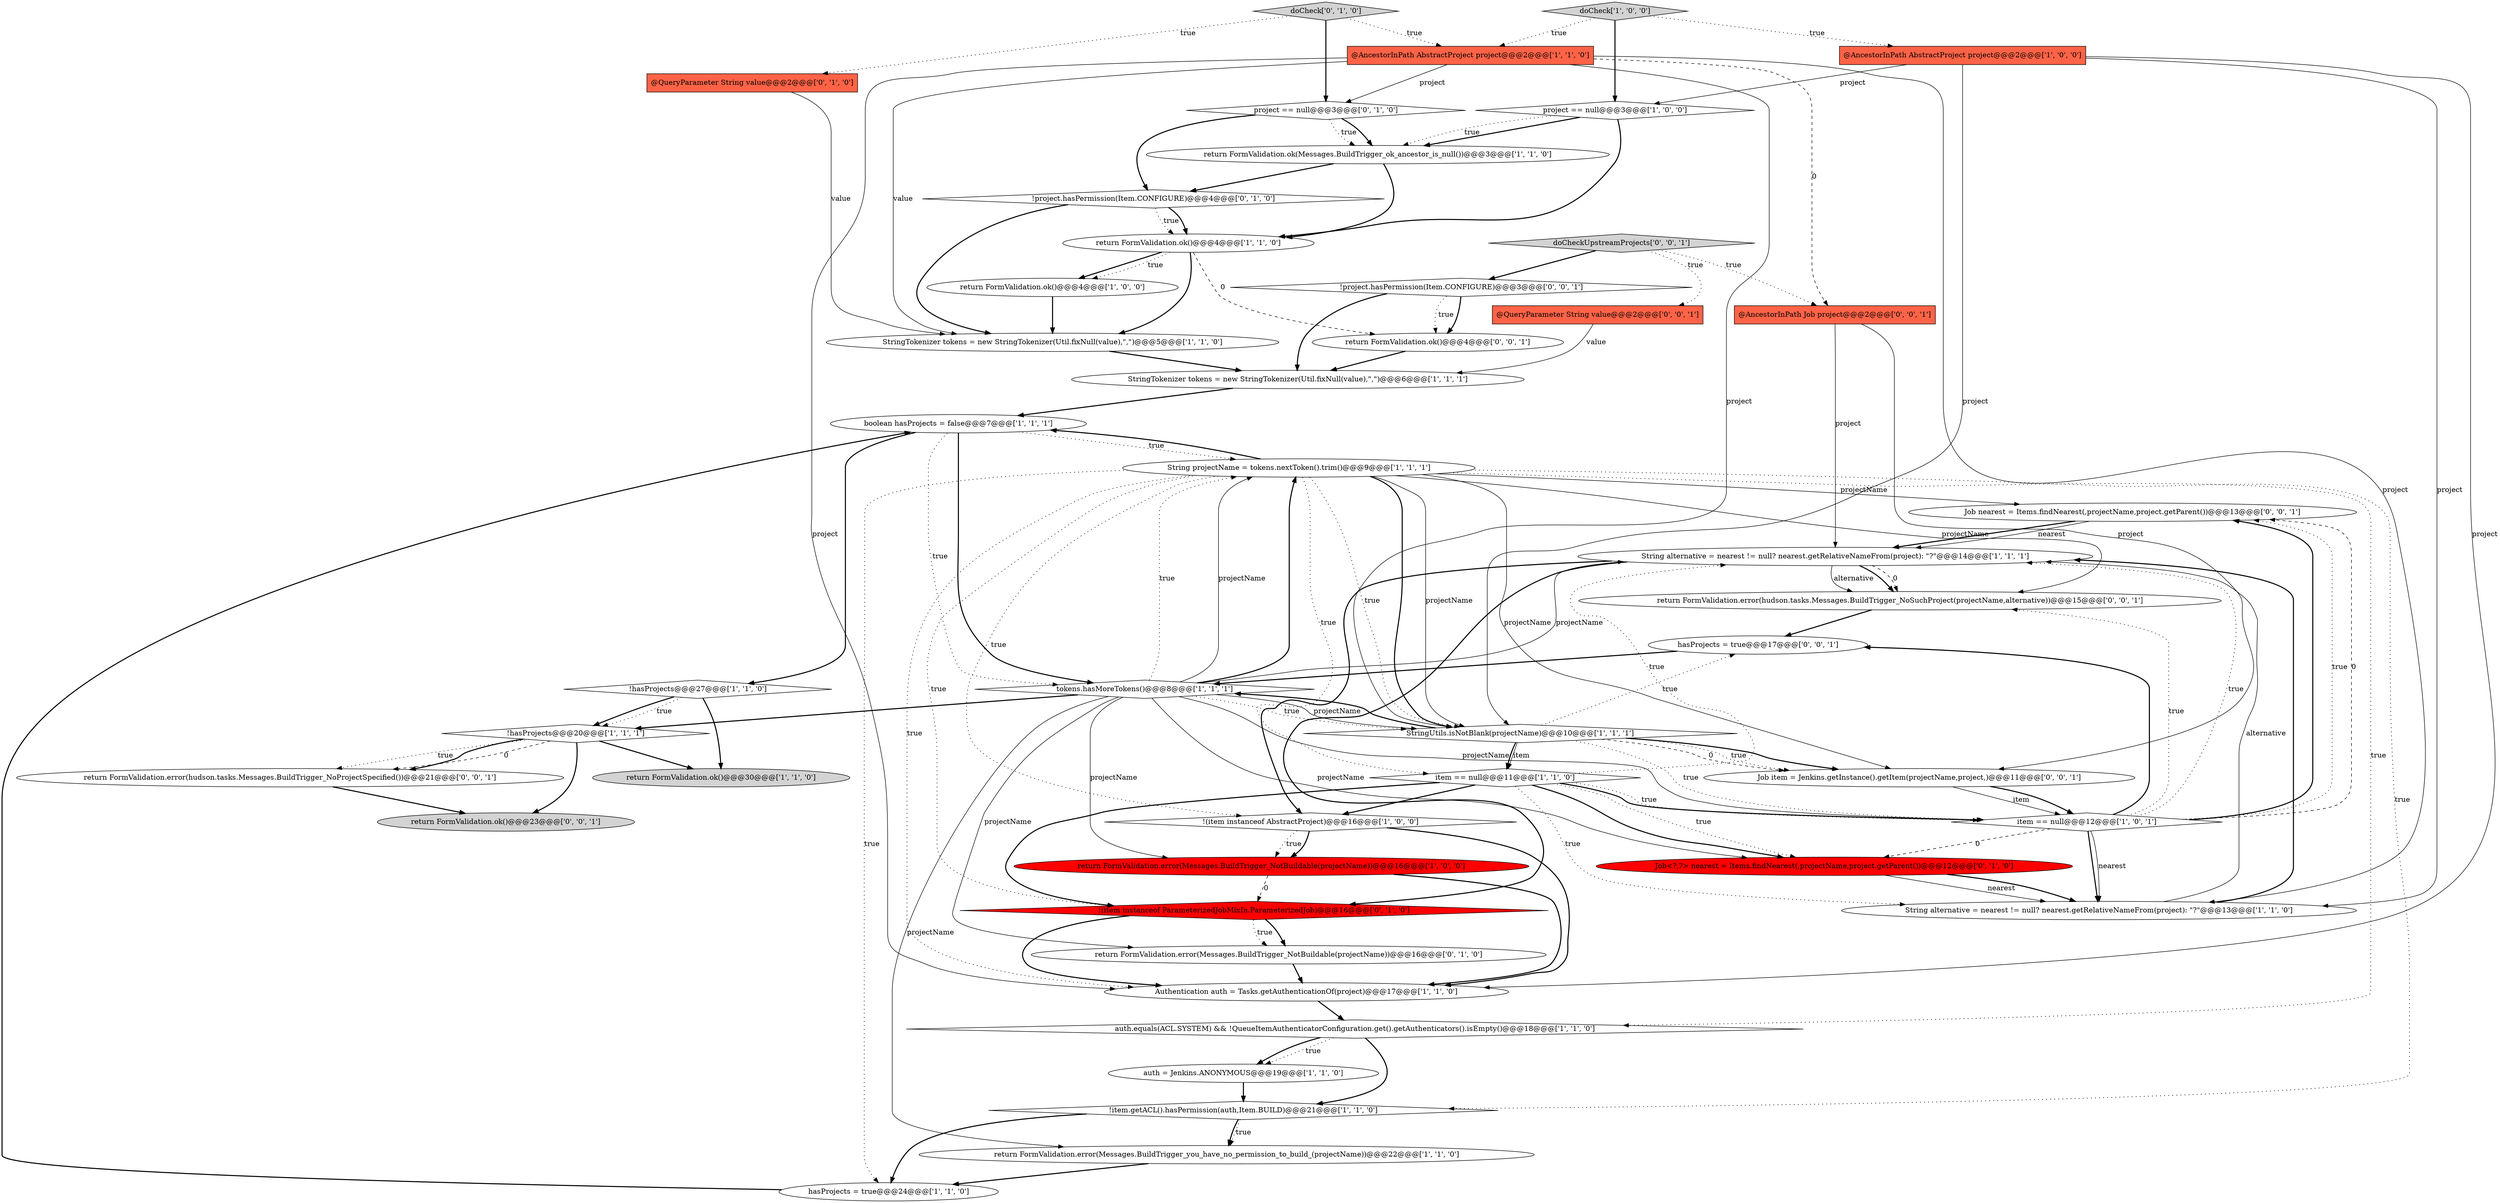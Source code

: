digraph {
3 [style = filled, label = "doCheck['1', '0', '0']", fillcolor = lightgray, shape = diamond image = "AAA0AAABBB1BBB"];
15 [style = filled, label = "!hasProjects@@@27@@@['1', '1', '0']", fillcolor = white, shape = diamond image = "AAA0AAABBB1BBB"];
19 [style = filled, label = "project == null@@@3@@@['1', '0', '0']", fillcolor = white, shape = diamond image = "AAA0AAABBB1BBB"];
32 [style = filled, label = "doCheck['0', '1', '0']", fillcolor = lightgray, shape = diamond image = "AAA0AAABBB2BBB"];
18 [style = filled, label = "@AncestorInPath AbstractProject project@@@2@@@['1', '1', '0']", fillcolor = tomato, shape = box image = "AAA0AAABBB1BBB"];
29 [style = filled, label = "!project.hasPermission(Item.CONFIGURE)@@@4@@@['0', '1', '0']", fillcolor = white, shape = diamond image = "AAA0AAABBB2BBB"];
45 [style = filled, label = "return FormValidation.ok()@@@4@@@['0', '0', '1']", fillcolor = white, shape = ellipse image = "AAA0AAABBB3BBB"];
9 [style = filled, label = "return FormValidation.error(Messages.BuildTrigger_NotBuildable(projectName))@@@16@@@['1', '0', '0']", fillcolor = red, shape = ellipse image = "AAA1AAABBB1BBB"];
34 [style = filled, label = "!(item instanceof ParameterizedJobMixIn.ParameterizedJob)@@@16@@@['0', '1', '0']", fillcolor = red, shape = diamond image = "AAA1AAABBB2BBB"];
17 [style = filled, label = "auth = Jenkins.ANONYMOUS@@@19@@@['1', '1', '0']", fillcolor = white, shape = ellipse image = "AAA0AAABBB1BBB"];
37 [style = filled, label = "hasProjects = true@@@17@@@['0', '0', '1']", fillcolor = white, shape = ellipse image = "AAA0AAABBB3BBB"];
33 [style = filled, label = "return FormValidation.error(Messages.BuildTrigger_NotBuildable(projectName))@@@16@@@['0', '1', '0']", fillcolor = white, shape = ellipse image = "AAA0AAABBB2BBB"];
0 [style = filled, label = "!(item instanceof AbstractProject)@@@16@@@['1', '0', '0']", fillcolor = white, shape = diamond image = "AAA0AAABBB1BBB"];
26 [style = filled, label = "StringTokenizer tokens = new StringTokenizer(Util.fixNull(value),\",\")@@@6@@@['1', '1', '1']", fillcolor = white, shape = ellipse image = "AAA0AAABBB1BBB"];
44 [style = filled, label = "doCheckUpstreamProjects['0', '0', '1']", fillcolor = lightgray, shape = diamond image = "AAA0AAABBB3BBB"];
22 [style = filled, label = "item == null@@@12@@@['1', '0', '1']", fillcolor = white, shape = diamond image = "AAA0AAABBB1BBB"];
4 [style = filled, label = "@AncestorInPath AbstractProject project@@@2@@@['1', '0', '0']", fillcolor = tomato, shape = box image = "AAA0AAABBB1BBB"];
40 [style = filled, label = "return FormValidation.error(hudson.tasks.Messages.BuildTrigger_NoProjectSpecified())@@@21@@@['0', '0', '1']", fillcolor = white, shape = ellipse image = "AAA0AAABBB3BBB"];
41 [style = filled, label = "Job nearest = Items.findNearest(,projectName,project.getParent())@@@13@@@['0', '0', '1']", fillcolor = white, shape = ellipse image = "AAA0AAABBB3BBB"];
6 [style = filled, label = "item == null@@@11@@@['1', '1', '0']", fillcolor = white, shape = diamond image = "AAA0AAABBB1BBB"];
10 [style = filled, label = "String alternative = nearest != null? nearest.getRelativeNameFrom(project): \"?\"@@@14@@@['1', '1', '1']", fillcolor = white, shape = ellipse image = "AAA0AAABBB1BBB"];
31 [style = filled, label = "@QueryParameter String value@@@2@@@['0', '1', '0']", fillcolor = tomato, shape = box image = "AAA0AAABBB2BBB"];
7 [style = filled, label = "StringUtils.isNotBlank(projectName)@@@10@@@['1', '1', '1']", fillcolor = white, shape = diamond image = "AAA0AAABBB1BBB"];
36 [style = filled, label = "!project.hasPermission(Item.CONFIGURE)@@@3@@@['0', '0', '1']", fillcolor = white, shape = diamond image = "AAA0AAABBB3BBB"];
20 [style = filled, label = "return FormValidation.ok()@@@30@@@['1', '1', '0']", fillcolor = lightgray, shape = ellipse image = "AAA0AAABBB1BBB"];
23 [style = filled, label = "return FormValidation.ok()@@@4@@@['1', '1', '0']", fillcolor = white, shape = ellipse image = "AAA0AAABBB1BBB"];
14 [style = filled, label = "!item.getACL().hasPermission(auth,Item.BUILD)@@@21@@@['1', '1', '0']", fillcolor = white, shape = diamond image = "AAA0AAABBB1BBB"];
11 [style = filled, label = "boolean hasProjects = false@@@7@@@['1', '1', '1']", fillcolor = white, shape = ellipse image = "AAA0AAABBB1BBB"];
24 [style = filled, label = "String alternative = nearest != null? nearest.getRelativeNameFrom(project): \"?\"@@@13@@@['1', '1', '0']", fillcolor = white, shape = ellipse image = "AAA0AAABBB1BBB"];
28 [style = filled, label = "Job<?,?> nearest = Items.findNearest(,projectName,project.getParent())@@@12@@@['0', '1', '0']", fillcolor = red, shape = ellipse image = "AAA1AAABBB2BBB"];
16 [style = filled, label = "String projectName = tokens.nextToken().trim()@@@9@@@['1', '1', '1']", fillcolor = white, shape = ellipse image = "AAA0AAABBB1BBB"];
1 [style = filled, label = "!hasProjects@@@20@@@['1', '1', '1']", fillcolor = white, shape = diamond image = "AAA0AAABBB1BBB"];
5 [style = filled, label = "StringTokenizer tokens = new StringTokenizer(Util.fixNull(value),\",\")@@@5@@@['1', '1', '0']", fillcolor = white, shape = ellipse image = "AAA0AAABBB1BBB"];
13 [style = filled, label = "return FormValidation.ok()@@@4@@@['1', '0', '0']", fillcolor = white, shape = ellipse image = "AAA0AAABBB1BBB"];
35 [style = filled, label = "@QueryParameter String value@@@2@@@['0', '0', '1']", fillcolor = tomato, shape = box image = "AAA0AAABBB3BBB"];
8 [style = filled, label = "auth.equals(ACL.SYSTEM) && !QueueItemAuthenticatorConfiguration.get().getAuthenticators().isEmpty()@@@18@@@['1', '1', '0']", fillcolor = white, shape = diamond image = "AAA0AAABBB1BBB"];
21 [style = filled, label = "return FormValidation.error(Messages.BuildTrigger_you_have_no_permission_to_build_(projectName))@@@22@@@['1', '1', '0']", fillcolor = white, shape = ellipse image = "AAA0AAABBB1BBB"];
42 [style = filled, label = "@AncestorInPath Job project@@@2@@@['0', '0', '1']", fillcolor = tomato, shape = box image = "AAA0AAABBB3BBB"];
43 [style = filled, label = "return FormValidation.ok()@@@23@@@['0', '0', '1']", fillcolor = lightgray, shape = ellipse image = "AAA0AAABBB3BBB"];
39 [style = filled, label = "return FormValidation.error(hudson.tasks.Messages.BuildTrigger_NoSuchProject(projectName,alternative))@@@15@@@['0', '0', '1']", fillcolor = white, shape = ellipse image = "AAA0AAABBB3BBB"];
25 [style = filled, label = "return FormValidation.ok(Messages.BuildTrigger_ok_ancestor_is_null())@@@3@@@['1', '1', '0']", fillcolor = white, shape = ellipse image = "AAA0AAABBB1BBB"];
2 [style = filled, label = "Authentication auth = Tasks.getAuthenticationOf(project)@@@17@@@['1', '1', '0']", fillcolor = white, shape = ellipse image = "AAA0AAABBB1BBB"];
38 [style = filled, label = "Job item = Jenkins.getInstance().getItem(projectName,project,)@@@11@@@['0', '0', '1']", fillcolor = white, shape = ellipse image = "AAA0AAABBB3BBB"];
30 [style = filled, label = "project == null@@@3@@@['0', '1', '0']", fillcolor = white, shape = diamond image = "AAA0AAABBB2BBB"];
12 [style = filled, label = "hasProjects = true@@@24@@@['1', '1', '0']", fillcolor = white, shape = ellipse image = "AAA0AAABBB1BBB"];
27 [style = filled, label = "tokens.hasMoreTokens()@@@8@@@['1', '1', '1']", fillcolor = white, shape = diamond image = "AAA0AAABBB1BBB"];
16->38 [style = solid, label="projectName"];
29->5 [style = bold, label=""];
38->22 [style = solid, label="item"];
18->30 [style = solid, label="project"];
16->34 [style = dotted, label="true"];
37->27 [style = bold, label=""];
6->22 [style = bold, label=""];
24->10 [style = solid, label="alternative"];
22->37 [style = bold, label=""];
16->7 [style = bold, label=""];
16->7 [style = solid, label="projectName"];
31->5 [style = solid, label="value"];
1->20 [style = bold, label=""];
27->33 [style = solid, label="projectName"];
29->23 [style = dotted, label="true"];
16->39 [style = solid, label="projectName"];
25->29 [style = bold, label=""];
30->29 [style = bold, label=""];
26->11 [style = bold, label=""];
1->40 [style = dashed, label="0"];
4->7 [style = solid, label="project"];
16->7 [style = dotted, label="true"];
14->21 [style = dotted, label="true"];
10->39 [style = bold, label=""];
27->16 [style = solid, label="projectName"];
3->19 [style = bold, label=""];
34->2 [style = bold, label=""];
23->13 [style = bold, label=""];
17->14 [style = bold, label=""];
15->20 [style = bold, label=""];
18->5 [style = solid, label="value"];
16->41 [style = solid, label="projectName"];
22->41 [style = dashed, label="0"];
24->10 [style = bold, label=""];
22->24 [style = solid, label="nearest"];
9->2 [style = bold, label=""];
8->17 [style = dotted, label="true"];
12->11 [style = bold, label=""];
34->33 [style = bold, label=""];
22->41 [style = bold, label=""];
29->23 [style = bold, label=""];
27->16 [style = bold, label=""];
18->7 [style = solid, label="project"];
44->35 [style = dotted, label="true"];
27->28 [style = solid, label="projectName"];
19->25 [style = bold, label=""];
9->34 [style = dashed, label="0"];
18->42 [style = dashed, label="0"];
1->40 [style = dotted, label="true"];
8->17 [style = bold, label=""];
28->24 [style = solid, label="nearest"];
36->45 [style = dotted, label="true"];
10->34 [style = bold, label=""];
44->42 [style = dotted, label="true"];
22->28 [style = dashed, label="0"];
3->18 [style = dotted, label="true"];
7->6 [style = solid, label="item"];
10->0 [style = bold, label=""];
16->14 [style = dotted, label="true"];
7->6 [style = bold, label=""];
7->38 [style = dashed, label="0"];
27->9 [style = solid, label="projectName"];
13->5 [style = bold, label=""];
11->16 [style = dotted, label="true"];
28->24 [style = bold, label=""];
7->22 [style = dotted, label="true"];
18->24 [style = solid, label="project"];
14->21 [style = bold, label=""];
32->31 [style = dotted, label="true"];
39->37 [style = bold, label=""];
27->22 [style = solid, label="projectName"];
16->8 [style = dotted, label="true"];
42->10 [style = solid, label="project"];
6->24 [style = dotted, label="true"];
32->18 [style = dotted, label="true"];
27->10 [style = solid, label="projectName"];
23->5 [style = bold, label=""];
6->34 [style = bold, label=""];
10->39 [style = dashed, label="0"];
4->19 [style = solid, label="project"];
5->26 [style = bold, label=""];
8->14 [style = bold, label=""];
6->22 [style = dotted, label="true"];
41->10 [style = bold, label=""];
4->2 [style = solid, label="project"];
32->30 [style = bold, label=""];
21->12 [style = bold, label=""];
6->10 [style = dotted, label="true"];
11->27 [style = dotted, label="true"];
30->25 [style = dotted, label="true"];
22->41 [style = dotted, label="true"];
23->13 [style = dotted, label="true"];
34->33 [style = dotted, label="true"];
40->43 [style = bold, label=""];
0->9 [style = dotted, label="true"];
18->2 [style = solid, label="project"];
33->2 [style = bold, label=""];
10->39 [style = solid, label="alternative"];
27->16 [style = dotted, label="true"];
15->1 [style = bold, label=""];
19->25 [style = dotted, label="true"];
0->9 [style = bold, label=""];
22->10 [style = dotted, label="true"];
16->12 [style = dotted, label="true"];
16->2 [style = dotted, label="true"];
16->11 [style = bold, label=""];
27->1 [style = bold, label=""];
44->36 [style = bold, label=""];
1->40 [style = bold, label=""];
25->23 [style = bold, label=""];
22->39 [style = dotted, label="true"];
1->43 [style = bold, label=""];
27->21 [style = solid, label="projectName"];
4->24 [style = solid, label="project"];
0->2 [style = bold, label=""];
23->45 [style = dashed, label="0"];
3->4 [style = dotted, label="true"];
30->25 [style = bold, label=""];
6->0 [style = bold, label=""];
36->26 [style = bold, label=""];
7->38 [style = dotted, label="true"];
7->37 [style = dotted, label="true"];
11->15 [style = bold, label=""];
27->7 [style = solid, label="projectName"];
35->26 [style = solid, label="value"];
6->28 [style = dotted, label="true"];
7->38 [style = bold, label=""];
27->7 [style = dotted, label="true"];
16->0 [style = dotted, label="true"];
15->1 [style = dotted, label="true"];
19->23 [style = bold, label=""];
14->12 [style = bold, label=""];
42->38 [style = solid, label="project"];
7->27 [style = bold, label=""];
45->26 [style = bold, label=""];
22->24 [style = bold, label=""];
36->45 [style = bold, label=""];
38->22 [style = bold, label=""];
2->8 [style = bold, label=""];
41->10 [style = solid, label="nearest"];
16->6 [style = dotted, label="true"];
6->28 [style = bold, label=""];
11->27 [style = bold, label=""];
}
